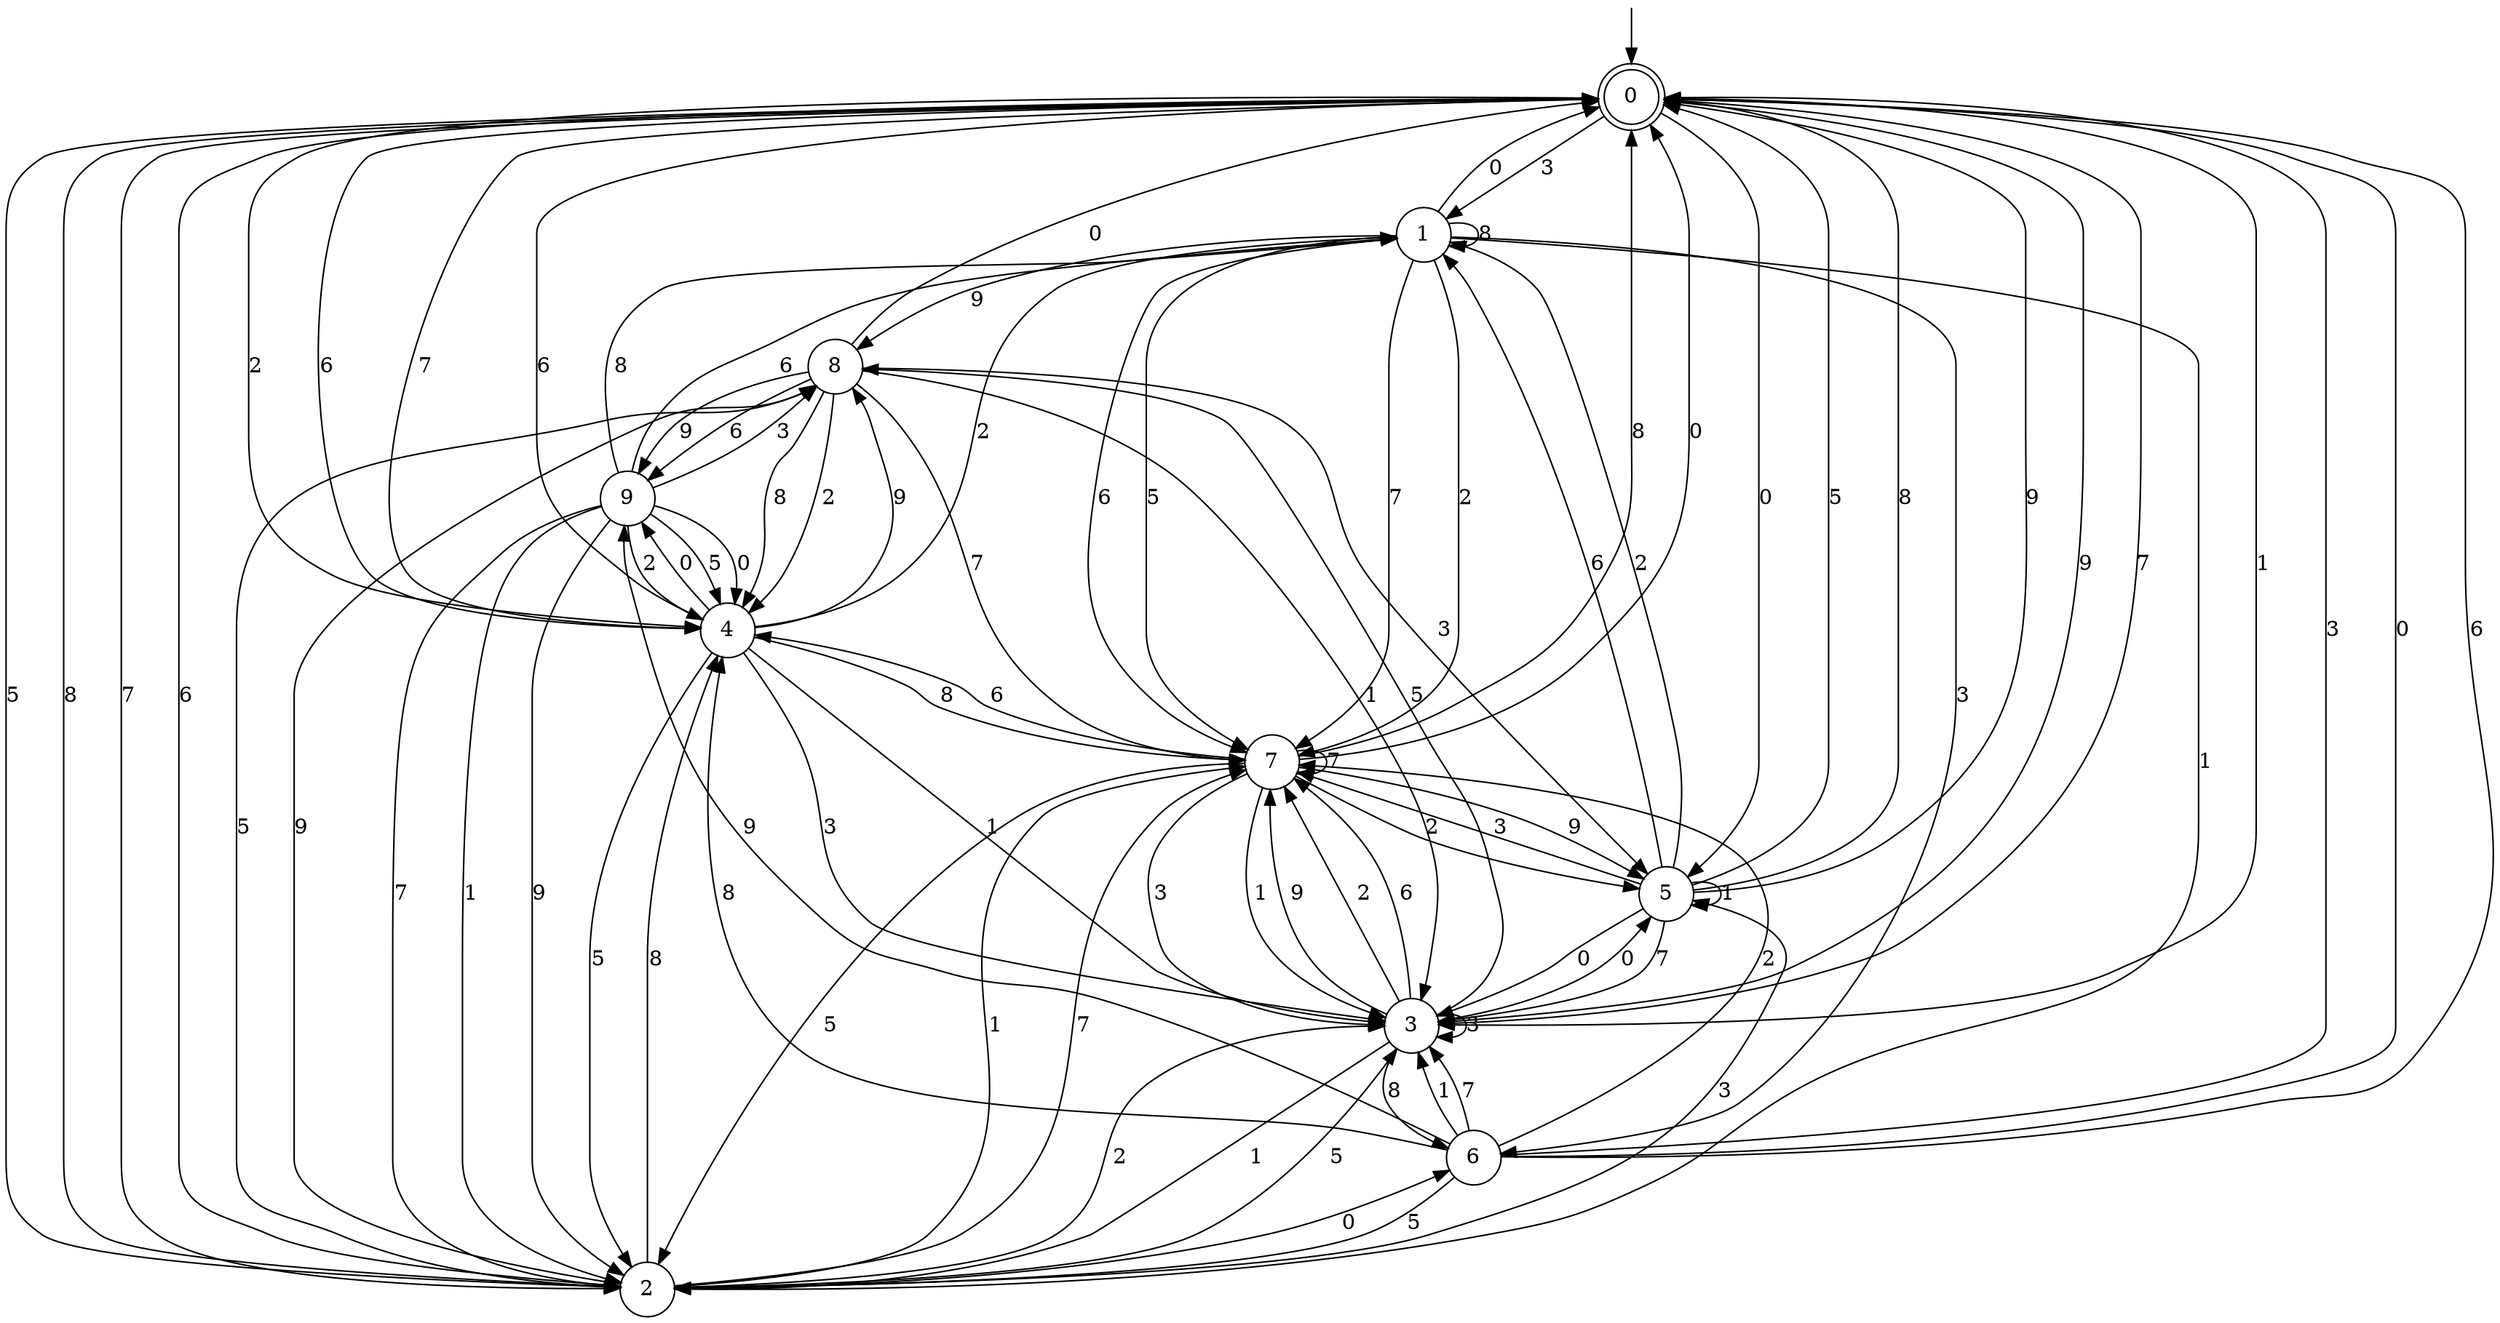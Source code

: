 digraph g {

	s0 [shape="doublecircle" label="0"];
	s1 [shape="circle" label="1"];
	s2 [shape="circle" label="2"];
	s3 [shape="circle" label="3"];
	s4 [shape="circle" label="4"];
	s5 [shape="circle" label="5"];
	s6 [shape="circle" label="6"];
	s7 [shape="circle" label="7"];
	s8 [shape="circle" label="8"];
	s9 [shape="circle" label="9"];
	s0 -> s1 [label="3"];
	s0 -> s2 [label="5"];
	s0 -> s2 [label="8"];
	s0 -> s3 [label="1"];
	s0 -> s3 [label="9"];
	s0 -> s4 [label="2"];
	s0 -> s2 [label="7"];
	s0 -> s5 [label="0"];
	s0 -> s4 [label="6"];
	s1 -> s6 [label="3"];
	s1 -> s7 [label="5"];
	s1 -> s1 [label="8"];
	s1 -> s2 [label="1"];
	s1 -> s8 [label="9"];
	s1 -> s7 [label="2"];
	s1 -> s7 [label="7"];
	s1 -> s0 [label="0"];
	s1 -> s7 [label="6"];
	s2 -> s5 [label="3"];
	s2 -> s3 [label="5"];
	s2 -> s4 [label="8"];
	s2 -> s7 [label="1"];
	s2 -> s8 [label="9"];
	s2 -> s3 [label="2"];
	s2 -> s7 [label="7"];
	s2 -> s6 [label="0"];
	s2 -> s0 [label="6"];
	s3 -> s3 [label="3"];
	s3 -> s8 [label="5"];
	s3 -> s6 [label="8"];
	s3 -> s2 [label="1"];
	s3 -> s7 [label="9"];
	s3 -> s7 [label="2"];
	s3 -> s0 [label="7"];
	s3 -> s5 [label="0"];
	s3 -> s7 [label="6"];
	s4 -> s3 [label="3"];
	s4 -> s2 [label="5"];
	s4 -> s7 [label="8"];
	s4 -> s3 [label="1"];
	s4 -> s8 [label="9"];
	s4 -> s1 [label="2"];
	s4 -> s0 [label="7"];
	s4 -> s9 [label="0"];
	s4 -> s0 [label="6"];
	s5 -> s7 [label="3"];
	s5 -> s0 [label="5"];
	s5 -> s0 [label="8"];
	s5 -> s5 [label="1"];
	s5 -> s0 [label="9"];
	s5 -> s1 [label="2"];
	s5 -> s3 [label="7"];
	s5 -> s3 [label="0"];
	s5 -> s1 [label="6"];
	s6 -> s0 [label="3"];
	s6 -> s2 [label="5"];
	s6 -> s4 [label="8"];
	s6 -> s3 [label="1"];
	s6 -> s9 [label="9"];
	s6 -> s7 [label="2"];
	s6 -> s3 [label="7"];
	s6 -> s0 [label="0"];
	s6 -> s0 [label="6"];
	s7 -> s3 [label="3"];
	s7 -> s2 [label="5"];
	s7 -> s0 [label="8"];
	s7 -> s3 [label="1"];
	s7 -> s5 [label="9"];
	s7 -> s5 [label="2"];
	s7 -> s7 [label="7"];
	s7 -> s0 [label="0"];
	s7 -> s4 [label="6"];
	s8 -> s5 [label="3"];
	s8 -> s2 [label="5"];
	s8 -> s4 [label="8"];
	s8 -> s3 [label="1"];
	s8 -> s9 [label="9"];
	s8 -> s4 [label="2"];
	s8 -> s7 [label="7"];
	s8 -> s0 [label="0"];
	s8 -> s9 [label="6"];
	s9 -> s8 [label="3"];
	s9 -> s4 [label="5"];
	s9 -> s1 [label="8"];
	s9 -> s2 [label="1"];
	s9 -> s2 [label="9"];
	s9 -> s4 [label="2"];
	s9 -> s2 [label="7"];
	s9 -> s4 [label="0"];
	s9 -> s1 [label="6"];

__start0 [label="" shape="none" width="0" height="0"];
__start0 -> s0;

}
